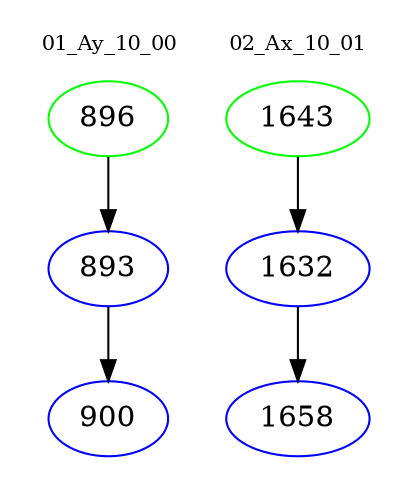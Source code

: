 digraph{
subgraph cluster_0 {
color = white
label = "01_Ay_10_00";
fontsize=10;
T0_896 [label="896", color="green"]
T0_896 -> T0_893 [color="black"]
T0_893 [label="893", color="blue"]
T0_893 -> T0_900 [color="black"]
T0_900 [label="900", color="blue"]
}
subgraph cluster_1 {
color = white
label = "02_Ax_10_01";
fontsize=10;
T1_1643 [label="1643", color="green"]
T1_1643 -> T1_1632 [color="black"]
T1_1632 [label="1632", color="blue"]
T1_1632 -> T1_1658 [color="black"]
T1_1658 [label="1658", color="blue"]
}
}
